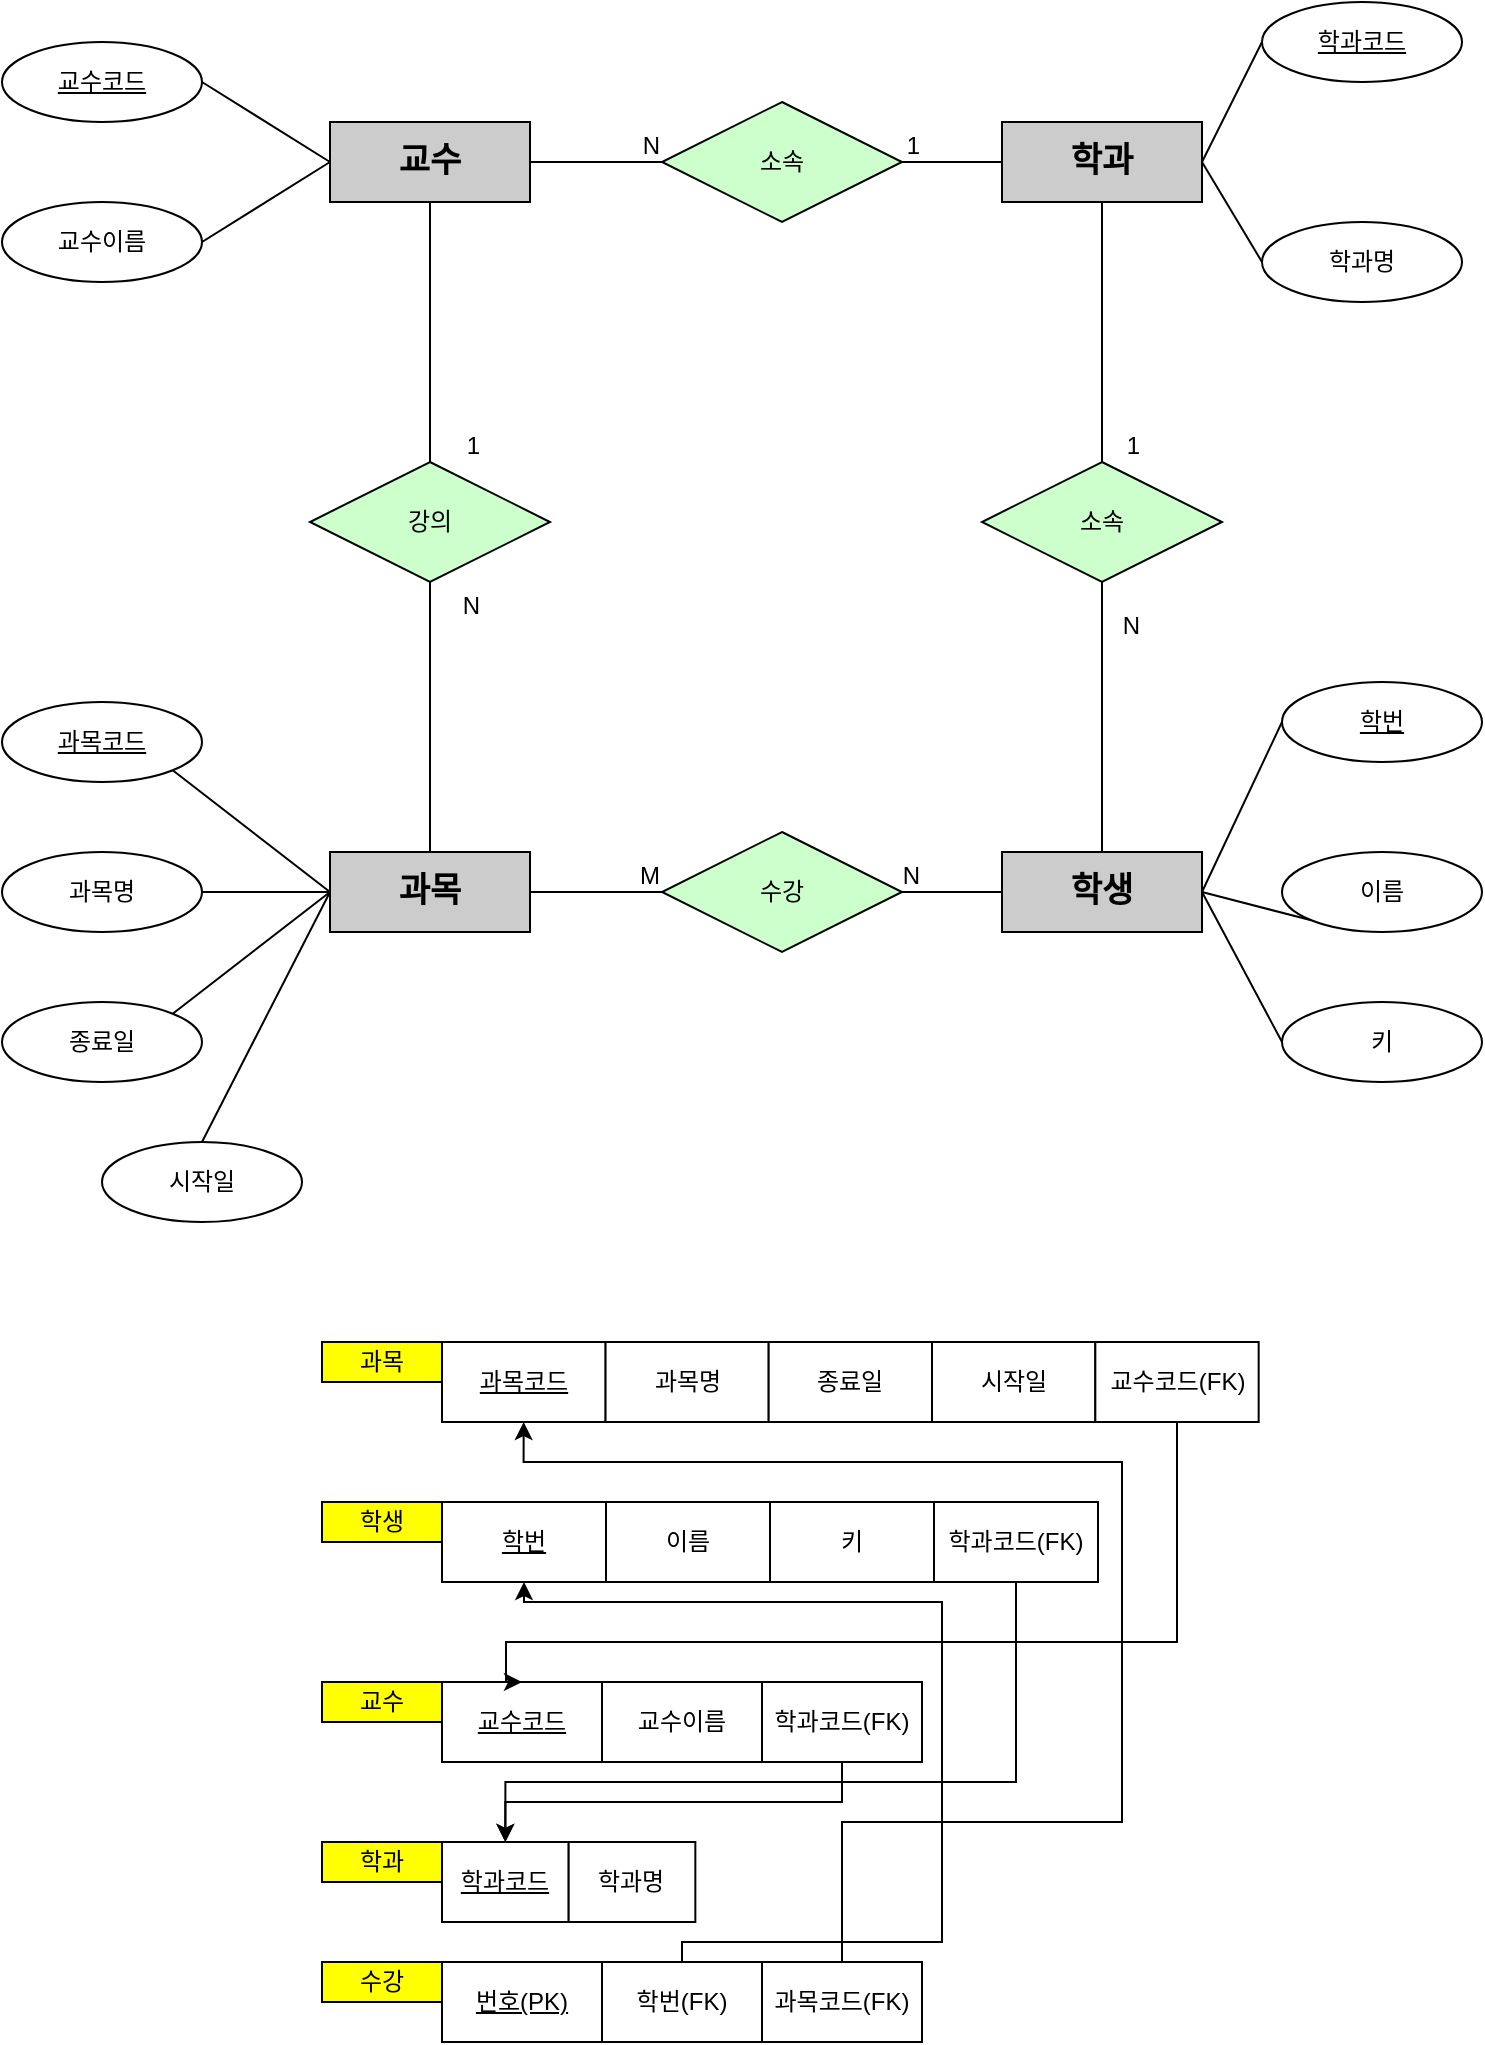 <mxfile version="21.6.1" type="github">
  <diagram name="페이지-1" id="o6rIgesOM6pyY-uozARj">
    <mxGraphModel dx="1434" dy="788" grid="1" gridSize="10" guides="1" tooltips="1" connect="1" arrows="1" fold="1" page="1" pageScale="1" pageWidth="827" pageHeight="1169" math="0" shadow="0">
      <root>
        <mxCell id="0" />
        <mxCell id="1" parent="0" />
        <mxCell id="lO4aEdXI0Fjkwz3pmhsY-1" value="학과" style="whiteSpace=wrap;html=1;align=center;fillColor=#CCCCCC;fontStyle=1;fontSize=17;" parent="1" vertex="1">
          <mxGeometry x="560" y="200" width="100" height="40" as="geometry" />
        </mxCell>
        <mxCell id="lO4aEdXI0Fjkwz3pmhsY-2" value="교수" style="whiteSpace=wrap;html=1;align=center;fillColor=#CCCCCC;fontStyle=1;fontSize=17;" parent="1" vertex="1">
          <mxGeometry x="224" y="200" width="100" height="40" as="geometry" />
        </mxCell>
        <mxCell id="lO4aEdXI0Fjkwz3pmhsY-3" value="학생" style="whiteSpace=wrap;html=1;align=center;fillColor=#CCCCCC;fontStyle=1;fontSize=17;" parent="1" vertex="1">
          <mxGeometry x="560" y="565" width="100" height="40" as="geometry" />
        </mxCell>
        <mxCell id="lO4aEdXI0Fjkwz3pmhsY-4" value="과목" style="whiteSpace=wrap;html=1;align=center;fillColor=#CCCCCC;fontStyle=1;fontSize=17;" parent="1" vertex="1">
          <mxGeometry x="224" y="565" width="100" height="40" as="geometry" />
        </mxCell>
        <mxCell id="lO4aEdXI0Fjkwz3pmhsY-6" value="강의" style="shape=rhombus;perimeter=rhombusPerimeter;whiteSpace=wrap;html=1;align=center;fillColor=#CCFFCC;" parent="1" vertex="1">
          <mxGeometry x="214" y="370" width="120" height="60" as="geometry" />
        </mxCell>
        <mxCell id="lO4aEdXI0Fjkwz3pmhsY-7" value="소속" style="shape=rhombus;perimeter=rhombusPerimeter;whiteSpace=wrap;html=1;align=center;fillColor=#CCFFCC;" parent="1" vertex="1">
          <mxGeometry x="390" y="190" width="120" height="60" as="geometry" />
        </mxCell>
        <mxCell id="lO4aEdXI0Fjkwz3pmhsY-8" value="수강" style="shape=rhombus;perimeter=rhombusPerimeter;whiteSpace=wrap;html=1;align=center;fillColor=#CCFFCC;" parent="1" vertex="1">
          <mxGeometry x="390" y="555" width="120" height="60" as="geometry" />
        </mxCell>
        <mxCell id="lO4aEdXI0Fjkwz3pmhsY-9" value="소속" style="shape=rhombus;perimeter=rhombusPerimeter;whiteSpace=wrap;html=1;align=center;fillColor=#CCFFCC;" parent="1" vertex="1">
          <mxGeometry x="550" y="370" width="120" height="60" as="geometry" />
        </mxCell>
        <mxCell id="lO4aEdXI0Fjkwz3pmhsY-10" value="교수이름" style="ellipse;whiteSpace=wrap;html=1;align=center;" parent="1" vertex="1">
          <mxGeometry x="60" y="240" width="100" height="40" as="geometry" />
        </mxCell>
        <mxCell id="lO4aEdXI0Fjkwz3pmhsY-11" value="과목명" style="ellipse;whiteSpace=wrap;html=1;align=center;" parent="1" vertex="1">
          <mxGeometry x="60" y="565" width="100" height="40" as="geometry" />
        </mxCell>
        <mxCell id="lO4aEdXI0Fjkwz3pmhsY-12" value="시작일" style="ellipse;whiteSpace=wrap;html=1;align=center;" parent="1" vertex="1">
          <mxGeometry x="110" y="710" width="100" height="40" as="geometry" />
        </mxCell>
        <mxCell id="lO4aEdXI0Fjkwz3pmhsY-13" value="종료일" style="ellipse;whiteSpace=wrap;html=1;align=center;" parent="1" vertex="1">
          <mxGeometry x="60" y="640" width="100" height="40" as="geometry" />
        </mxCell>
        <mxCell id="lO4aEdXI0Fjkwz3pmhsY-14" value="이름" style="ellipse;whiteSpace=wrap;html=1;align=center;" parent="1" vertex="1">
          <mxGeometry x="700" y="565" width="100" height="40" as="geometry" />
        </mxCell>
        <mxCell id="lO4aEdXI0Fjkwz3pmhsY-15" value="키" style="ellipse;whiteSpace=wrap;html=1;align=center;" parent="1" vertex="1">
          <mxGeometry x="700" y="640" width="100" height="40" as="geometry" />
        </mxCell>
        <mxCell id="lO4aEdXI0Fjkwz3pmhsY-16" value="학과명" style="ellipse;whiteSpace=wrap;html=1;align=center;" parent="1" vertex="1">
          <mxGeometry x="690" y="250" width="100" height="40" as="geometry" />
        </mxCell>
        <mxCell id="lO4aEdXI0Fjkwz3pmhsY-17" value="교수코드" style="ellipse;whiteSpace=wrap;html=1;align=center;fontStyle=4;" parent="1" vertex="1">
          <mxGeometry x="60" y="160" width="100" height="40" as="geometry" />
        </mxCell>
        <mxCell id="lO4aEdXI0Fjkwz3pmhsY-19" value="학과코드" style="ellipse;whiteSpace=wrap;html=1;align=center;fontStyle=4;" parent="1" vertex="1">
          <mxGeometry x="690" y="140" width="100" height="40" as="geometry" />
        </mxCell>
        <mxCell id="lO4aEdXI0Fjkwz3pmhsY-20" value="학번" style="ellipse;whiteSpace=wrap;html=1;align=center;fontStyle=4;" parent="1" vertex="1">
          <mxGeometry x="700" y="480" width="100" height="40" as="geometry" />
        </mxCell>
        <mxCell id="lO4aEdXI0Fjkwz3pmhsY-21" value="과목코드" style="ellipse;whiteSpace=wrap;html=1;align=center;fontStyle=4;" parent="1" vertex="1">
          <mxGeometry x="60" y="490" width="100" height="40" as="geometry" />
        </mxCell>
        <mxCell id="lO4aEdXI0Fjkwz3pmhsY-22" value="" style="endArrow=none;html=1;rounded=0;exitX=1;exitY=1;exitDx=0;exitDy=0;entryX=0;entryY=0.5;entryDx=0;entryDy=0;" parent="1" source="lO4aEdXI0Fjkwz3pmhsY-21" target="lO4aEdXI0Fjkwz3pmhsY-4" edge="1">
          <mxGeometry relative="1" as="geometry">
            <mxPoint x="100" y="430" as="sourcePoint" />
            <mxPoint x="200" y="500" as="targetPoint" />
          </mxGeometry>
        </mxCell>
        <mxCell id="lO4aEdXI0Fjkwz3pmhsY-25" value="" style="endArrow=none;html=1;rounded=0;exitX=1;exitY=0.5;exitDx=0;exitDy=0;entryX=0;entryY=0.5;entryDx=0;entryDy=0;" parent="1" source="lO4aEdXI0Fjkwz3pmhsY-10" target="lO4aEdXI0Fjkwz3pmhsY-2" edge="1">
          <mxGeometry relative="1" as="geometry">
            <mxPoint x="170" y="279" as="sourcePoint" />
            <mxPoint x="330" y="279" as="targetPoint" />
          </mxGeometry>
        </mxCell>
        <mxCell id="lO4aEdXI0Fjkwz3pmhsY-27" value="" style="endArrow=none;html=1;rounded=0;entryX=0;entryY=0.5;entryDx=0;entryDy=0;exitX=1;exitY=0.5;exitDx=0;exitDy=0;" parent="1" source="lO4aEdXI0Fjkwz3pmhsY-17" target="lO4aEdXI0Fjkwz3pmhsY-2" edge="1">
          <mxGeometry relative="1" as="geometry">
            <mxPoint x="20" y="220" as="sourcePoint" />
            <mxPoint x="180" y="220" as="targetPoint" />
          </mxGeometry>
        </mxCell>
        <mxCell id="lO4aEdXI0Fjkwz3pmhsY-30" value="" style="endArrow=none;html=1;rounded=0;exitX=1;exitY=0.5;exitDx=0;exitDy=0;entryX=0;entryY=0.5;entryDx=0;entryDy=0;" parent="1" source="lO4aEdXI0Fjkwz3pmhsY-11" target="lO4aEdXI0Fjkwz3pmhsY-4" edge="1">
          <mxGeometry relative="1" as="geometry">
            <mxPoint x="370" y="659.5" as="sourcePoint" />
            <mxPoint x="530" y="659.5" as="targetPoint" />
          </mxGeometry>
        </mxCell>
        <mxCell id="lO4aEdXI0Fjkwz3pmhsY-31" value="" style="endArrow=none;html=1;rounded=0;exitX=1;exitY=0;exitDx=0;exitDy=0;entryX=0;entryY=0.5;entryDx=0;entryDy=0;" parent="1" source="lO4aEdXI0Fjkwz3pmhsY-13" target="lO4aEdXI0Fjkwz3pmhsY-4" edge="1">
          <mxGeometry relative="1" as="geometry">
            <mxPoint x="170" y="605" as="sourcePoint" />
            <mxPoint x="214" y="520" as="targetPoint" />
          </mxGeometry>
        </mxCell>
        <mxCell id="lO4aEdXI0Fjkwz3pmhsY-32" value="" style="endArrow=none;html=1;rounded=0;exitX=0.5;exitY=0;exitDx=0;exitDy=0;entryX=0;entryY=0.5;entryDx=0;entryDy=0;" parent="1" source="lO4aEdXI0Fjkwz3pmhsY-12" target="lO4aEdXI0Fjkwz3pmhsY-4" edge="1">
          <mxGeometry relative="1" as="geometry">
            <mxPoint x="180" y="615" as="sourcePoint" />
            <mxPoint x="224" y="530" as="targetPoint" />
          </mxGeometry>
        </mxCell>
        <mxCell id="lO4aEdXI0Fjkwz3pmhsY-34" value="" style="endArrow=none;html=1;rounded=0;exitX=0.5;exitY=1;exitDx=0;exitDy=0;entryX=0.5;entryY=0;entryDx=0;entryDy=0;" parent="1" source="lO4aEdXI0Fjkwz3pmhsY-2" target="lO4aEdXI0Fjkwz3pmhsY-6" edge="1">
          <mxGeometry relative="1" as="geometry">
            <mxPoint x="520" y="430" as="sourcePoint" />
            <mxPoint x="680" y="430" as="targetPoint" />
          </mxGeometry>
        </mxCell>
        <mxCell id="lO4aEdXI0Fjkwz3pmhsY-35" value="1" style="resizable=0;html=1;whiteSpace=wrap;align=right;verticalAlign=bottom;" parent="lO4aEdXI0Fjkwz3pmhsY-34" connectable="0" vertex="1">
          <mxGeometry x="1" relative="1" as="geometry">
            <mxPoint x="26" as="offset" />
          </mxGeometry>
        </mxCell>
        <mxCell id="lO4aEdXI0Fjkwz3pmhsY-36" value="" style="endArrow=none;html=1;rounded=0;exitX=1;exitY=0.5;exitDx=0;exitDy=0;entryX=0;entryY=0.5;entryDx=0;entryDy=0;" parent="1" source="lO4aEdXI0Fjkwz3pmhsY-1" target="lO4aEdXI0Fjkwz3pmhsY-19" edge="1">
          <mxGeometry relative="1" as="geometry">
            <mxPoint x="598" y="175" as="sourcePoint" />
            <mxPoint x="642" y="90" as="targetPoint" />
          </mxGeometry>
        </mxCell>
        <mxCell id="lO4aEdXI0Fjkwz3pmhsY-37" value="" style="endArrow=none;html=1;rounded=0;exitX=1;exitY=0.5;exitDx=0;exitDy=0;entryX=0;entryY=0.5;entryDx=0;entryDy=0;" parent="1" source="lO4aEdXI0Fjkwz3pmhsY-1" target="lO4aEdXI0Fjkwz3pmhsY-16" edge="1">
          <mxGeometry relative="1" as="geometry">
            <mxPoint x="360" y="530" as="sourcePoint" />
            <mxPoint x="650" y="285" as="targetPoint" />
          </mxGeometry>
        </mxCell>
        <mxCell id="lO4aEdXI0Fjkwz3pmhsY-38" value="" style="endArrow=none;html=1;rounded=0;entryX=0;entryY=0.5;entryDx=0;entryDy=0;exitX=1;exitY=0.5;exitDx=0;exitDy=0;" parent="1" source="lO4aEdXI0Fjkwz3pmhsY-3" target="lO4aEdXI0Fjkwz3pmhsY-15" edge="1">
          <mxGeometry relative="1" as="geometry">
            <mxPoint x="650" y="640" as="sourcePoint" />
            <mxPoint x="614" y="650" as="targetPoint" />
          </mxGeometry>
        </mxCell>
        <mxCell id="lO4aEdXI0Fjkwz3pmhsY-39" value="" style="endArrow=none;html=1;rounded=0;exitX=1;exitY=0.5;exitDx=0;exitDy=0;entryX=0;entryY=0.5;entryDx=0;entryDy=0;" parent="1" source="lO4aEdXI0Fjkwz3pmhsY-3" target="lO4aEdXI0Fjkwz3pmhsY-20" edge="1">
          <mxGeometry relative="1" as="geometry">
            <mxPoint x="466" y="725" as="sourcePoint" />
            <mxPoint x="510" y="640" as="targetPoint" />
          </mxGeometry>
        </mxCell>
        <mxCell id="lO4aEdXI0Fjkwz3pmhsY-40" value="" style="endArrow=none;html=1;rounded=0;entryX=0;entryY=1;entryDx=0;entryDy=0;exitX=1;exitY=0.5;exitDx=0;exitDy=0;" parent="1" source="lO4aEdXI0Fjkwz3pmhsY-3" target="lO4aEdXI0Fjkwz3pmhsY-14" edge="1">
          <mxGeometry relative="1" as="geometry">
            <mxPoint x="660" y="550" as="sourcePoint" />
            <mxPoint x="560" y="640" as="targetPoint" />
          </mxGeometry>
        </mxCell>
        <mxCell id="lO4aEdXI0Fjkwz3pmhsY-44" value="" style="endArrow=none;html=1;rounded=0;exitX=0.5;exitY=0;exitDx=0;exitDy=0;entryX=0.5;entryY=1;entryDx=0;entryDy=0;" parent="1" source="lO4aEdXI0Fjkwz3pmhsY-3" target="lO4aEdXI0Fjkwz3pmhsY-9" edge="1">
          <mxGeometry relative="1" as="geometry">
            <mxPoint x="460" y="370" as="sourcePoint" />
            <mxPoint x="460" y="500" as="targetPoint" />
          </mxGeometry>
        </mxCell>
        <mxCell id="lO4aEdXI0Fjkwz3pmhsY-45" value="N" style="resizable=0;html=1;whiteSpace=wrap;align=right;verticalAlign=bottom;" parent="lO4aEdXI0Fjkwz3pmhsY-44" connectable="0" vertex="1">
          <mxGeometry x="1" relative="1" as="geometry">
            <mxPoint x="20" y="30" as="offset" />
          </mxGeometry>
        </mxCell>
        <mxCell id="lO4aEdXI0Fjkwz3pmhsY-47" value="" style="endArrow=none;html=1;rounded=0;exitX=1;exitY=0.5;exitDx=0;exitDy=0;entryX=0;entryY=0.5;entryDx=0;entryDy=0;" parent="1" source="lO4aEdXI0Fjkwz3pmhsY-2" target="lO4aEdXI0Fjkwz3pmhsY-7" edge="1">
          <mxGeometry relative="1" as="geometry">
            <mxPoint x="294" y="260" as="sourcePoint" />
            <mxPoint x="294" y="390" as="targetPoint" />
          </mxGeometry>
        </mxCell>
        <mxCell id="lO4aEdXI0Fjkwz3pmhsY-48" value="N" style="resizable=0;html=1;whiteSpace=wrap;align=right;verticalAlign=bottom;" parent="lO4aEdXI0Fjkwz3pmhsY-47" connectable="0" vertex="1">
          <mxGeometry x="1" relative="1" as="geometry" />
        </mxCell>
        <mxCell id="lO4aEdXI0Fjkwz3pmhsY-49" value="" style="endArrow=none;html=1;rounded=0;exitX=0;exitY=0.5;exitDx=0;exitDy=0;entryX=1;entryY=0.5;entryDx=0;entryDy=0;" parent="1" source="lO4aEdXI0Fjkwz3pmhsY-3" target="lO4aEdXI0Fjkwz3pmhsY-8" edge="1">
          <mxGeometry relative="1" as="geometry">
            <mxPoint x="480" y="410" as="sourcePoint" />
            <mxPoint x="480" y="540" as="targetPoint" />
          </mxGeometry>
        </mxCell>
        <mxCell id="lO4aEdXI0Fjkwz3pmhsY-50" value="N" style="resizable=0;html=1;whiteSpace=wrap;align=right;verticalAlign=bottom;" parent="lO4aEdXI0Fjkwz3pmhsY-49" connectable="0" vertex="1">
          <mxGeometry x="1" relative="1" as="geometry">
            <mxPoint x="10" as="offset" />
          </mxGeometry>
        </mxCell>
        <mxCell id="lO4aEdXI0Fjkwz3pmhsY-51" value="" style="endArrow=none;html=1;rounded=0;entryX=1;entryY=0.5;entryDx=0;entryDy=0;exitX=0;exitY=0.5;exitDx=0;exitDy=0;" parent="1" source="lO4aEdXI0Fjkwz3pmhsY-1" target="lO4aEdXI0Fjkwz3pmhsY-7" edge="1">
          <mxGeometry relative="1" as="geometry">
            <mxPoint x="413" y="300" as="sourcePoint" />
            <mxPoint x="573" y="300" as="targetPoint" />
          </mxGeometry>
        </mxCell>
        <mxCell id="lO4aEdXI0Fjkwz3pmhsY-52" value="1" style="resizable=0;html=1;whiteSpace=wrap;align=right;verticalAlign=bottom;" parent="lO4aEdXI0Fjkwz3pmhsY-51" connectable="0" vertex="1">
          <mxGeometry x="1" relative="1" as="geometry">
            <mxPoint x="10" as="offset" />
          </mxGeometry>
        </mxCell>
        <mxCell id="lO4aEdXI0Fjkwz3pmhsY-55" value="" style="endArrow=none;html=1;rounded=0;entryX=0.5;entryY=0;entryDx=0;entryDy=0;exitX=0.5;exitY=1;exitDx=0;exitDy=0;" parent="1" source="lO4aEdXI0Fjkwz3pmhsY-1" target="lO4aEdXI0Fjkwz3pmhsY-9" edge="1">
          <mxGeometry relative="1" as="geometry">
            <mxPoint x="570" y="230" as="sourcePoint" />
            <mxPoint x="520" y="230" as="targetPoint" />
          </mxGeometry>
        </mxCell>
        <mxCell id="lO4aEdXI0Fjkwz3pmhsY-56" value="1" style="resizable=0;html=1;whiteSpace=wrap;align=right;verticalAlign=bottom;" parent="lO4aEdXI0Fjkwz3pmhsY-55" connectable="0" vertex="1">
          <mxGeometry x="1" relative="1" as="geometry">
            <mxPoint x="20" as="offset" />
          </mxGeometry>
        </mxCell>
        <mxCell id="lO4aEdXI0Fjkwz3pmhsY-57" value="" style="endArrow=none;html=1;rounded=0;entryX=0.5;entryY=1;entryDx=0;entryDy=0;exitX=0.5;exitY=0;exitDx=0;exitDy=0;" parent="1" source="lO4aEdXI0Fjkwz3pmhsY-4" target="lO4aEdXI0Fjkwz3pmhsY-6" edge="1">
          <mxGeometry relative="1" as="geometry">
            <mxPoint x="380" y="500" as="sourcePoint" />
            <mxPoint x="530" y="240" as="targetPoint" />
          </mxGeometry>
        </mxCell>
        <mxCell id="lO4aEdXI0Fjkwz3pmhsY-58" value="N" style="resizable=0;html=1;whiteSpace=wrap;align=right;verticalAlign=bottom;" parent="lO4aEdXI0Fjkwz3pmhsY-57" connectable="0" vertex="1">
          <mxGeometry x="1" relative="1" as="geometry">
            <mxPoint x="26" y="20" as="offset" />
          </mxGeometry>
        </mxCell>
        <mxCell id="lO4aEdXI0Fjkwz3pmhsY-59" value="" style="endArrow=none;html=1;rounded=0;exitX=1;exitY=0.5;exitDx=0;exitDy=0;entryX=0;entryY=0.5;entryDx=0;entryDy=0;" parent="1" source="lO4aEdXI0Fjkwz3pmhsY-4" target="lO4aEdXI0Fjkwz3pmhsY-8" edge="1">
          <mxGeometry relative="1" as="geometry">
            <mxPoint x="570" y="595" as="sourcePoint" />
            <mxPoint x="520" y="595" as="targetPoint" />
          </mxGeometry>
        </mxCell>
        <mxCell id="lO4aEdXI0Fjkwz3pmhsY-60" value="M" style="resizable=0;html=1;whiteSpace=wrap;align=right;verticalAlign=bottom;" parent="lO4aEdXI0Fjkwz3pmhsY-59" connectable="0" vertex="1">
          <mxGeometry x="1" relative="1" as="geometry">
            <mxPoint as="offset" />
          </mxGeometry>
        </mxCell>
        <mxCell id="lO4aEdXI0Fjkwz3pmhsY-98" value="" style="group" parent="1" vertex="1" connectable="0">
          <mxGeometry x="280" y="810" width="490" height="40" as="geometry" />
        </mxCell>
        <mxCell id="lO4aEdXI0Fjkwz3pmhsY-95" value="3" style="group" parent="lO4aEdXI0Fjkwz3pmhsY-98" vertex="1" connectable="0">
          <mxGeometry width="408.333" height="40" as="geometry" />
        </mxCell>
        <mxCell id="lO4aEdXI0Fjkwz3pmhsY-86" value="과목명" style="rounded=0;whiteSpace=wrap;html=1;" parent="lO4aEdXI0Fjkwz3pmhsY-95" vertex="1">
          <mxGeometry x="81.667" width="81.667" height="40" as="geometry" />
        </mxCell>
        <mxCell id="lO4aEdXI0Fjkwz3pmhsY-91" value="종료일" style="rounded=0;whiteSpace=wrap;html=1;" parent="lO4aEdXI0Fjkwz3pmhsY-95" vertex="1">
          <mxGeometry x="163.333" width="81.667" height="40" as="geometry" />
        </mxCell>
        <mxCell id="lO4aEdXI0Fjkwz3pmhsY-92" value="시작일" style="rounded=0;whiteSpace=wrap;html=1;" parent="lO4aEdXI0Fjkwz3pmhsY-95" vertex="1">
          <mxGeometry x="245.0" width="81.667" height="40" as="geometry" />
        </mxCell>
        <mxCell id="lO4aEdXI0Fjkwz3pmhsY-94" value="&lt;u&gt;과목코드&lt;/u&gt;" style="rounded=0;whiteSpace=wrap;html=1;" parent="lO4aEdXI0Fjkwz3pmhsY-95" vertex="1">
          <mxGeometry width="81.667" height="40" as="geometry" />
        </mxCell>
        <mxCell id="lO4aEdXI0Fjkwz3pmhsY-97" value="교수코드(FK)" style="rounded=0;whiteSpace=wrap;html=1;" parent="lO4aEdXI0Fjkwz3pmhsY-95" vertex="1">
          <mxGeometry x="326.667" width="81.667" height="40" as="geometry" />
        </mxCell>
        <mxCell id="lO4aEdXI0Fjkwz3pmhsY-103" value="" style="group" parent="1" vertex="1" connectable="0">
          <mxGeometry x="280" y="980" width="240" height="40" as="geometry" />
        </mxCell>
        <mxCell id="lO4aEdXI0Fjkwz3pmhsY-104" value="&lt;u&gt;교수코드&lt;/u&gt;" style="rounded=0;whiteSpace=wrap;html=1;" parent="lO4aEdXI0Fjkwz3pmhsY-103" vertex="1">
          <mxGeometry width="80" height="40" as="geometry" />
        </mxCell>
        <mxCell id="lO4aEdXI0Fjkwz3pmhsY-105" value="학과코드(FK)" style="rounded=0;whiteSpace=wrap;html=1;" parent="lO4aEdXI0Fjkwz3pmhsY-103" vertex="1">
          <mxGeometry x="160" width="80" height="40" as="geometry" />
        </mxCell>
        <mxCell id="lO4aEdXI0Fjkwz3pmhsY-106" value="교수이름" style="rounded=0;whiteSpace=wrap;html=1;" parent="lO4aEdXI0Fjkwz3pmhsY-103" vertex="1">
          <mxGeometry x="80" width="80" height="40" as="geometry" />
        </mxCell>
        <mxCell id="lO4aEdXI0Fjkwz3pmhsY-107" value="" style="group" parent="1" vertex="1" connectable="0">
          <mxGeometry x="280" y="1060" width="190" height="40" as="geometry" />
        </mxCell>
        <mxCell id="lO4aEdXI0Fjkwz3pmhsY-108" value="&lt;u&gt;학과코드&lt;/u&gt;" style="rounded=0;whiteSpace=wrap;html=1;" parent="lO4aEdXI0Fjkwz3pmhsY-107" vertex="1">
          <mxGeometry width="63.333" height="40" as="geometry" />
        </mxCell>
        <mxCell id="lO4aEdXI0Fjkwz3pmhsY-110" value="학과명" style="rounded=0;whiteSpace=wrap;html=1;" parent="lO4aEdXI0Fjkwz3pmhsY-107" vertex="1">
          <mxGeometry x="63.333" width="63.333" height="40" as="geometry" />
        </mxCell>
        <mxCell id="lO4aEdXI0Fjkwz3pmhsY-114" value="" style="group" parent="1" vertex="1" connectable="0">
          <mxGeometry x="280" y="890" width="410" height="40" as="geometry" />
        </mxCell>
        <mxCell id="lO4aEdXI0Fjkwz3pmhsY-102" value="" style="group" parent="lO4aEdXI0Fjkwz3pmhsY-114" vertex="1" connectable="0">
          <mxGeometry width="246.005" height="40" as="geometry" />
        </mxCell>
        <mxCell id="lO4aEdXI0Fjkwz3pmhsY-99" value="&lt;u&gt;학번&lt;/u&gt;" style="rounded=0;whiteSpace=wrap;html=1;" parent="lO4aEdXI0Fjkwz3pmhsY-102" vertex="1">
          <mxGeometry width="82.002" height="40" as="geometry" />
        </mxCell>
        <mxCell id="lO4aEdXI0Fjkwz3pmhsY-100" value="키" style="rounded=0;whiteSpace=wrap;html=1;" parent="lO4aEdXI0Fjkwz3pmhsY-102" vertex="1">
          <mxGeometry x="164.003" width="82.002" height="40" as="geometry" />
        </mxCell>
        <mxCell id="lO4aEdXI0Fjkwz3pmhsY-101" value="이름" style="rounded=0;whiteSpace=wrap;html=1;" parent="lO4aEdXI0Fjkwz3pmhsY-102" vertex="1">
          <mxGeometry x="82.002" width="82.002" height="40" as="geometry" />
        </mxCell>
        <mxCell id="lO4aEdXI0Fjkwz3pmhsY-112" value="학과코드(FK)" style="rounded=0;whiteSpace=wrap;html=1;" parent="lO4aEdXI0Fjkwz3pmhsY-114" vertex="1">
          <mxGeometry x="246.001" width="82.002" height="40" as="geometry" />
        </mxCell>
        <mxCell id="lO4aEdXI0Fjkwz3pmhsY-120" value="과목" style="rounded=0;whiteSpace=wrap;html=1;fillColor=#FFFF00;" parent="1" vertex="1">
          <mxGeometry x="220" y="810" width="60" height="20" as="geometry" />
        </mxCell>
        <mxCell id="lO4aEdXI0Fjkwz3pmhsY-122" value="학생" style="rounded=0;whiteSpace=wrap;html=1;fillColor=#FFFF00;" parent="1" vertex="1">
          <mxGeometry x="220" y="890" width="60" height="20" as="geometry" />
        </mxCell>
        <mxCell id="lO4aEdXI0Fjkwz3pmhsY-123" value="교수" style="rounded=0;whiteSpace=wrap;html=1;fillColor=#FFFF00;" parent="1" vertex="1">
          <mxGeometry x="220" y="980" width="60" height="20" as="geometry" />
        </mxCell>
        <mxCell id="lO4aEdXI0Fjkwz3pmhsY-124" value="학과" style="rounded=0;whiteSpace=wrap;html=1;fillColor=#FFFF00;" parent="1" vertex="1">
          <mxGeometry x="220" y="1060" width="60" height="20" as="geometry" />
        </mxCell>
        <mxCell id="cQRYwK8x9oGxm1JTIRSc-1" style="edgeStyle=orthogonalEdgeStyle;rounded=0;orthogonalLoop=1;jettySize=auto;html=1;exitX=0.5;exitY=1;exitDx=0;exitDy=0;entryX=0.5;entryY=0;entryDx=0;entryDy=0;" edge="1" parent="1" source="lO4aEdXI0Fjkwz3pmhsY-105" target="lO4aEdXI0Fjkwz3pmhsY-108">
          <mxGeometry relative="1" as="geometry" />
        </mxCell>
        <mxCell id="cQRYwK8x9oGxm1JTIRSc-3" value="" style="group" vertex="1" connectable="0" parent="1">
          <mxGeometry x="280" y="1120" width="240" height="40" as="geometry" />
        </mxCell>
        <mxCell id="cQRYwK8x9oGxm1JTIRSc-4" value="&lt;u&gt;번호(PK)&lt;/u&gt;" style="rounded=0;whiteSpace=wrap;html=1;" vertex="1" parent="cQRYwK8x9oGxm1JTIRSc-3">
          <mxGeometry width="80.0" height="40" as="geometry" />
        </mxCell>
        <mxCell id="cQRYwK8x9oGxm1JTIRSc-5" value="과목코드(FK)" style="rounded=0;whiteSpace=wrap;html=1;" vertex="1" parent="cQRYwK8x9oGxm1JTIRSc-3">
          <mxGeometry x="160.0" width="80.0" height="40" as="geometry" />
        </mxCell>
        <mxCell id="cQRYwK8x9oGxm1JTIRSc-6" value="학번(FK)" style="rounded=0;whiteSpace=wrap;html=1;" vertex="1" parent="cQRYwK8x9oGxm1JTIRSc-3">
          <mxGeometry x="80.0" width="80.0" height="40" as="geometry" />
        </mxCell>
        <mxCell id="cQRYwK8x9oGxm1JTIRSc-7" value="수강" style="rounded=0;whiteSpace=wrap;html=1;fillColor=#FFFF00;" vertex="1" parent="1">
          <mxGeometry x="220" y="1120" width="60" height="20" as="geometry" />
        </mxCell>
        <mxCell id="cQRYwK8x9oGxm1JTIRSc-8" style="edgeStyle=orthogonalEdgeStyle;rounded=0;orthogonalLoop=1;jettySize=auto;html=1;exitX=0.5;exitY=1;exitDx=0;exitDy=0;entryX=0.5;entryY=0;entryDx=0;entryDy=0;" edge="1" parent="1" source="lO4aEdXI0Fjkwz3pmhsY-97" target="lO4aEdXI0Fjkwz3pmhsY-104">
          <mxGeometry relative="1" as="geometry">
            <Array as="points">
              <mxPoint x="648" y="960" />
              <mxPoint x="312" y="960" />
            </Array>
          </mxGeometry>
        </mxCell>
        <mxCell id="cQRYwK8x9oGxm1JTIRSc-12" style="edgeStyle=orthogonalEdgeStyle;rounded=0;orthogonalLoop=1;jettySize=auto;html=1;exitX=0.5;exitY=0;exitDx=0;exitDy=0;entryX=0.5;entryY=1;entryDx=0;entryDy=0;" edge="1" parent="1" source="cQRYwK8x9oGxm1JTIRSc-6" target="lO4aEdXI0Fjkwz3pmhsY-99">
          <mxGeometry relative="1" as="geometry">
            <mxPoint x="438.333" y="1060" as="sourcePoint" />
            <Array as="points">
              <mxPoint x="400" y="1110" />
              <mxPoint x="530" y="1110" />
              <mxPoint x="530" y="940" />
              <mxPoint x="321" y="940" />
            </Array>
          </mxGeometry>
        </mxCell>
        <mxCell id="cQRYwK8x9oGxm1JTIRSc-14" style="edgeStyle=orthogonalEdgeStyle;rounded=0;orthogonalLoop=1;jettySize=auto;html=1;exitX=0.5;exitY=0;exitDx=0;exitDy=0;entryX=0.5;entryY=1;entryDx=0;entryDy=0;" edge="1" parent="1" source="cQRYwK8x9oGxm1JTIRSc-5" target="lO4aEdXI0Fjkwz3pmhsY-94">
          <mxGeometry relative="1" as="geometry">
            <Array as="points">
              <mxPoint x="480" y="1050" />
              <mxPoint x="620" y="1050" />
              <mxPoint x="620" y="870" />
              <mxPoint x="321" y="870" />
            </Array>
          </mxGeometry>
        </mxCell>
        <mxCell id="cQRYwK8x9oGxm1JTIRSc-15" style="edgeStyle=orthogonalEdgeStyle;rounded=0;orthogonalLoop=1;jettySize=auto;html=1;exitX=0.5;exitY=1;exitDx=0;exitDy=0;entryX=0.5;entryY=0;entryDx=0;entryDy=0;" edge="1" parent="1" source="lO4aEdXI0Fjkwz3pmhsY-112" target="lO4aEdXI0Fjkwz3pmhsY-108">
          <mxGeometry relative="1" as="geometry">
            <Array as="points">
              <mxPoint x="567" y="1030" />
              <mxPoint x="312" y="1030" />
            </Array>
          </mxGeometry>
        </mxCell>
      </root>
    </mxGraphModel>
  </diagram>
</mxfile>
